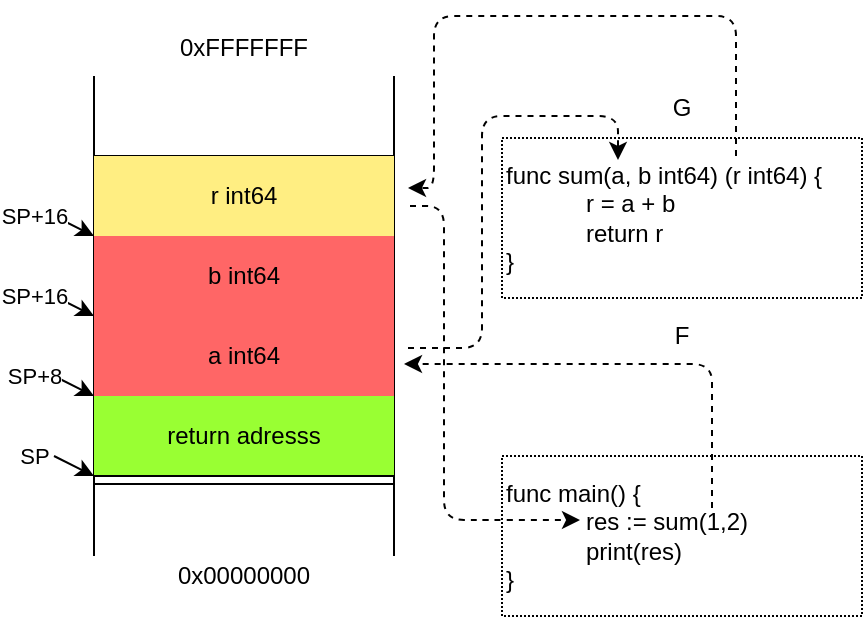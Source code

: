 <mxfile version="14.2.9" type="github">
  <diagram id="uMv5k3oVzNV7NbuxyRFv" name="Page-1">
    <mxGraphModel dx="653" dy="369" grid="0" gridSize="10" guides="0" tooltips="1" connect="0" arrows="0" fold="1" page="1" pageScale="1" pageWidth="827" pageHeight="1169" math="0" shadow="0">
      <root>
        <mxCell id="0" />
        <mxCell id="1" parent="0" />
        <mxCell id="m2NS53Eczy5EkaWd5YY3-2" value="&lt;div style=&quot;&quot;&gt;&lt;span&gt;func sum(a, b int64) (r int64) {&lt;/span&gt;&lt;/div&gt;&lt;blockquote style=&quot;margin: 0 0 0 40px ; border: none ; padding: 0px&quot;&gt;&lt;div style=&quot;&quot;&gt;&lt;span&gt;r = a + b&lt;/span&gt;&lt;/div&gt;&lt;div style=&quot;&quot;&gt;&lt;span&gt;return r&lt;/span&gt;&lt;/div&gt;&lt;/blockquote&gt;&lt;div style=&quot;&quot;&gt;&lt;span&gt;}&lt;/span&gt;&lt;/div&gt;" style="rounded=0;whiteSpace=wrap;html=1;dashed=1;dashPattern=1 1;align=left;connectable=0;allowArrows=0;" parent="1" vertex="1">
          <mxGeometry x="414" y="271" width="180" height="80" as="geometry" />
        </mxCell>
        <mxCell id="m2NS53Eczy5EkaWd5YY3-3" value="" style="endArrow=none;html=1;" parent="1" edge="1">
          <mxGeometry width="50" height="50" relative="1" as="geometry">
            <mxPoint x="210" y="480" as="sourcePoint" />
            <mxPoint x="210" y="240" as="targetPoint" />
          </mxGeometry>
        </mxCell>
        <mxCell id="m2NS53Eczy5EkaWd5YY3-4" value="" style="endArrow=none;html=1;" parent="1" edge="1">
          <mxGeometry width="50" height="50" relative="1" as="geometry">
            <mxPoint x="360" y="480" as="sourcePoint" />
            <mxPoint x="360" y="240" as="targetPoint" />
          </mxGeometry>
        </mxCell>
        <mxCell id="m2NS53Eczy5EkaWd5YY3-6" value="SP" style="endArrow=classic;html=1;" parent="1" edge="1">
          <mxGeometry x="-1" y="-10" width="50" height="50" relative="1" as="geometry">
            <mxPoint x="190" y="430" as="sourcePoint" />
            <mxPoint x="210" y="440" as="targetPoint" />
            <mxPoint x="-6" y="-9" as="offset" />
          </mxGeometry>
        </mxCell>
        <mxCell id="m2NS53Eczy5EkaWd5YY3-8" value="" style="endArrow=none;html=1;" parent="1" edge="1">
          <mxGeometry width="50" height="50" relative="1" as="geometry">
            <mxPoint x="210" y="360" as="sourcePoint" />
            <mxPoint x="360" y="360" as="targetPoint" />
          </mxGeometry>
        </mxCell>
        <mxCell id="m2NS53Eczy5EkaWd5YY3-9" value="" style="endArrow=none;html=1;" parent="1" edge="1">
          <mxGeometry width="50" height="50" relative="1" as="geometry">
            <mxPoint x="210" y="319.76" as="sourcePoint" />
            <mxPoint x="360" y="319.76" as="targetPoint" />
          </mxGeometry>
        </mxCell>
        <mxCell id="m2NS53Eczy5EkaWd5YY3-10" value="" style="endArrow=none;html=1;" parent="1" edge="1">
          <mxGeometry width="50" height="50" relative="1" as="geometry">
            <mxPoint x="210" y="280.0" as="sourcePoint" />
            <mxPoint x="360" y="280.0" as="targetPoint" />
          </mxGeometry>
        </mxCell>
        <mxCell id="m2NS53Eczy5EkaWd5YY3-14" value="SP+8" style="endArrow=classic;html=1;" parent="1" edge="1">
          <mxGeometry x="-1" y="-10" width="50" height="50" relative="1" as="geometry">
            <mxPoint x="190" y="390" as="sourcePoint" />
            <mxPoint x="210" y="400" as="targetPoint" />
            <mxPoint x="-6" y="-9" as="offset" />
          </mxGeometry>
        </mxCell>
        <mxCell id="m2NS53Eczy5EkaWd5YY3-15" value="SP+16" style="endArrow=classic;html=1;" parent="1" edge="1">
          <mxGeometry x="-1" y="-10" width="50" height="50" relative="1" as="geometry">
            <mxPoint x="190" y="350" as="sourcePoint" />
            <mxPoint x="210" y="360.0" as="targetPoint" />
            <mxPoint x="-6" y="-9" as="offset" />
          </mxGeometry>
        </mxCell>
        <mxCell id="m2NS53Eczy5EkaWd5YY3-16" value="SP+16" style="endArrow=classic;html=1;" parent="1" edge="1">
          <mxGeometry x="-1" y="-10" width="50" height="50" relative="1" as="geometry">
            <mxPoint x="190" y="310" as="sourcePoint" />
            <mxPoint x="210" y="320" as="targetPoint" />
            <mxPoint x="-6" y="-9" as="offset" />
          </mxGeometry>
        </mxCell>
        <mxCell id="m2NS53Eczy5EkaWd5YY3-17" value="" style="endArrow=none;html=1;" parent="1" edge="1">
          <mxGeometry width="50" height="50" relative="1" as="geometry">
            <mxPoint x="210" y="400" as="sourcePoint" />
            <mxPoint x="360" y="400" as="targetPoint" />
          </mxGeometry>
        </mxCell>
        <mxCell id="m2NS53Eczy5EkaWd5YY3-18" value="return adresss" style="text;html=1;strokeColor=none;fillColor=#99FF33;align=center;verticalAlign=middle;whiteSpace=wrap;rounded=0;connectable=0;" parent="1" vertex="1">
          <mxGeometry x="210" y="400" width="150" height="40" as="geometry" />
        </mxCell>
        <mxCell id="m2NS53Eczy5EkaWd5YY3-19" value="r int64" style="text;html=1;strokeColor=none;fillColor=#FFEE82;align=center;verticalAlign=middle;whiteSpace=wrap;rounded=0;" parent="1" vertex="1">
          <mxGeometry x="210" y="280" width="150" height="40" as="geometry" />
        </mxCell>
        <mxCell id="m2NS53Eczy5EkaWd5YY3-20" value="b int64" style="text;html=1;strokeColor=none;fillColor=#FF6666;align=center;verticalAlign=middle;whiteSpace=wrap;rounded=0;" parent="1" vertex="1">
          <mxGeometry x="210" y="320" width="150" height="40" as="geometry" />
        </mxCell>
        <mxCell id="m2NS53Eczy5EkaWd5YY3-21" value="a int64" style="text;html=1;strokeColor=none;fillColor=#FF6666;align=center;verticalAlign=middle;whiteSpace=wrap;rounded=0;" parent="1" vertex="1">
          <mxGeometry x="210" y="360" width="150" height="40" as="geometry" />
        </mxCell>
        <mxCell id="m2NS53Eczy5EkaWd5YY3-22" value="G" style="text;html=1;strokeColor=none;fillColor=none;align=center;verticalAlign=middle;whiteSpace=wrap;rounded=0;dashed=1;dashPattern=1 1;" parent="1" vertex="1">
          <mxGeometry x="484" y="246" width="40" height="20" as="geometry" />
        </mxCell>
        <mxCell id="m2NS53Eczy5EkaWd5YY3-23" value="&lt;div&gt;&lt;span&gt;func main() {&lt;/span&gt;&lt;/div&gt;&lt;blockquote style=&quot;margin: 0 0 0 40px ; border: none ; padding: 0px&quot;&gt;&lt;div&gt;res := sum(1,2)&lt;/div&gt;&lt;div&gt;print(res)&lt;/div&gt;&lt;/blockquote&gt;&lt;div&gt;&lt;span&gt;}&lt;/span&gt;&lt;/div&gt;" style="rounded=0;whiteSpace=wrap;html=1;dashed=1;dashPattern=1 1;align=left;connectable=0;allowArrows=0;" parent="1" vertex="1">
          <mxGeometry x="414" y="430" width="180" height="80" as="geometry" />
        </mxCell>
        <mxCell id="m2NS53Eczy5EkaWd5YY3-24" value="F" style="text;html=1;strokeColor=none;fillColor=none;align=center;verticalAlign=middle;whiteSpace=wrap;rounded=0;dashed=1;dashPattern=1 1;" parent="1" vertex="1">
          <mxGeometry x="484" y="360" width="40" height="20" as="geometry" />
        </mxCell>
        <mxCell id="m2NS53Eczy5EkaWd5YY3-52" value="" style="endArrow=classic;html=1;shadow=0;strokeColor=#000000;dashed=1;" parent="1" edge="1">
          <mxGeometry width="50" height="50" relative="1" as="geometry">
            <mxPoint x="531" y="280" as="sourcePoint" />
            <mxPoint x="367" y="296" as="targetPoint" />
            <Array as="points">
              <mxPoint x="531" y="210" />
              <mxPoint x="380" y="210" />
              <mxPoint x="380" y="296" />
            </Array>
          </mxGeometry>
        </mxCell>
        <mxCell id="s9qX00nunAVpx22hSQQi-1" value="0xFFFFFFF" style="text;html=1;strokeColor=none;fillColor=none;align=center;verticalAlign=middle;whiteSpace=wrap;rounded=0;" vertex="1" parent="1">
          <mxGeometry x="210" y="216" width="150" height="20" as="geometry" />
        </mxCell>
        <mxCell id="s9qX00nunAVpx22hSQQi-3" value="0x00000000" style="text;html=1;strokeColor=none;fillColor=none;align=center;verticalAlign=middle;whiteSpace=wrap;rounded=0;" vertex="1" parent="1">
          <mxGeometry x="210" y="480" width="150" height="20" as="geometry" />
        </mxCell>
        <mxCell id="m2NS53Eczy5EkaWd5YY3-5" value="" style="shape=link;html=1;fillColor=#CC0066;" parent="1" edge="1">
          <mxGeometry width="100" relative="1" as="geometry">
            <mxPoint x="210" y="442" as="sourcePoint" />
            <mxPoint x="360" y="442" as="targetPoint" />
          </mxGeometry>
        </mxCell>
        <mxCell id="s9qX00nunAVpx22hSQQi-4" value="" style="endArrow=classic;html=1;shadow=0;strokeColor=#000000;dashed=1;" edge="1" parent="1">
          <mxGeometry width="50" height="50" relative="1" as="geometry">
            <mxPoint x="519" y="456" as="sourcePoint" />
            <mxPoint x="365" y="384" as="targetPoint" />
            <Array as="points">
              <mxPoint x="519" y="412" />
              <mxPoint x="519" y="384" />
              <mxPoint x="414" y="384" />
            </Array>
          </mxGeometry>
        </mxCell>
        <mxCell id="s9qX00nunAVpx22hSQQi-5" value="" style="endArrow=classic;html=1;shadow=0;strokeColor=#000000;dashed=1;" edge="1" parent="1">
          <mxGeometry width="50" height="50" relative="1" as="geometry">
            <mxPoint x="367" y="376" as="sourcePoint" />
            <mxPoint x="472" y="282" as="targetPoint" />
            <Array as="points">
              <mxPoint x="404" y="376" />
              <mxPoint x="404" y="260" />
              <mxPoint x="472" y="260" />
            </Array>
          </mxGeometry>
        </mxCell>
        <mxCell id="s9qX00nunAVpx22hSQQi-6" value="" style="endArrow=classic;html=1;shadow=0;strokeColor=#000000;dashed=1;" edge="1" parent="1">
          <mxGeometry width="50" height="50" relative="1" as="geometry">
            <mxPoint x="368" y="305" as="sourcePoint" />
            <mxPoint x="453" y="462" as="targetPoint" />
            <Array as="points">
              <mxPoint x="385" y="305" />
              <mxPoint x="385" y="462" />
              <mxPoint x="407" y="462" />
            </Array>
          </mxGeometry>
        </mxCell>
      </root>
    </mxGraphModel>
  </diagram>
</mxfile>

